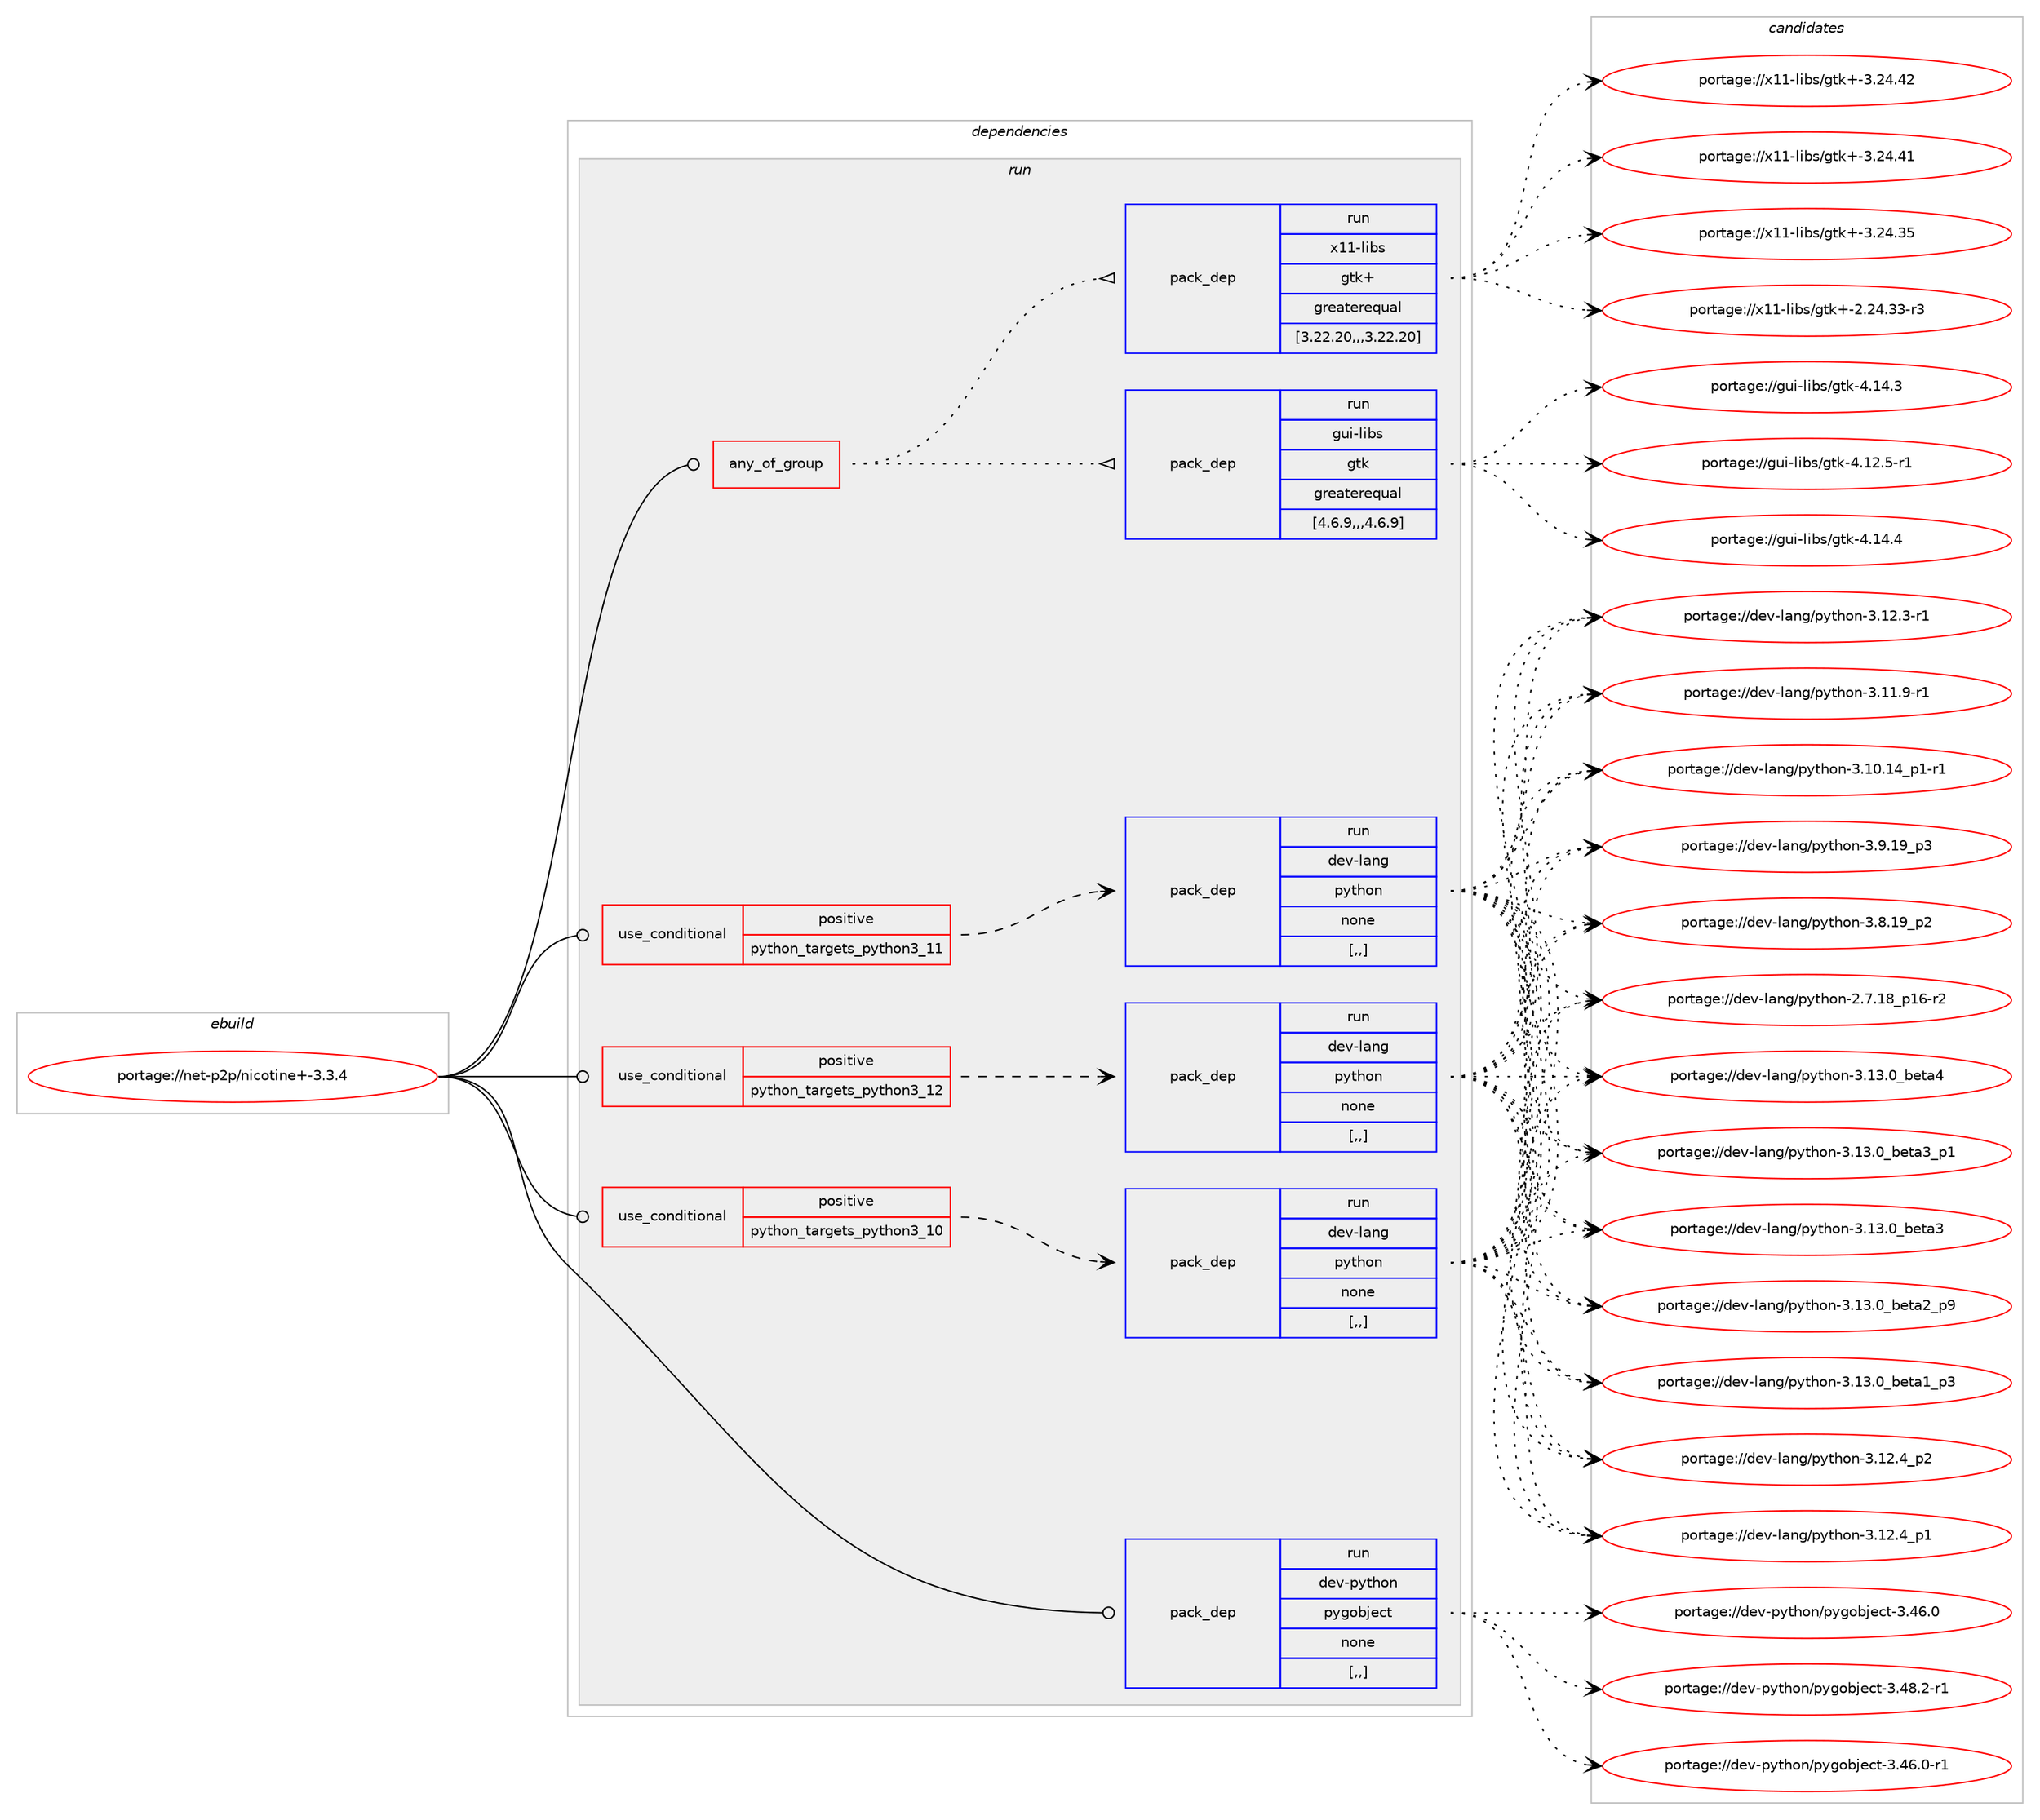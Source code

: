 digraph prolog {

# *************
# Graph options
# *************

newrank=true;
concentrate=true;
compound=true;
graph [rankdir=LR,fontname=Helvetica,fontsize=10,ranksep=1.5];#, ranksep=2.5, nodesep=0.2];
edge  [arrowhead=vee];
node  [fontname=Helvetica,fontsize=10];

# **********
# The ebuild
# **********

subgraph cluster_leftcol {
color=gray;
label=<<i>ebuild</i>>;
id [label="portage://net-p2p/nicotine+-3.3.4", color=red, width=4, href="../net-p2p/nicotine+-3.3.4.svg"];
}

# ****************
# The dependencies
# ****************

subgraph cluster_midcol {
color=gray;
label=<<i>dependencies</i>>;
subgraph cluster_compile {
fillcolor="#eeeeee";
style=filled;
label=<<i>compile</i>>;
}
subgraph cluster_compileandrun {
fillcolor="#eeeeee";
style=filled;
label=<<i>compile and run</i>>;
}
subgraph cluster_run {
fillcolor="#eeeeee";
style=filled;
label=<<i>run</i>>;
subgraph any2550 {
dependency381835 [label=<<TABLE BORDER="0" CELLBORDER="1" CELLSPACING="0" CELLPADDING="4"><TR><TD CELLPADDING="10">any_of_group</TD></TR></TABLE>>, shape=none, color=red];subgraph pack278433 {
dependency381836 [label=<<TABLE BORDER="0" CELLBORDER="1" CELLSPACING="0" CELLPADDING="4" WIDTH="220"><TR><TD ROWSPAN="6" CELLPADDING="30">pack_dep</TD></TR><TR><TD WIDTH="110">run</TD></TR><TR><TD>gui-libs</TD></TR><TR><TD>gtk</TD></TR><TR><TD>greaterequal</TD></TR><TR><TD>[4.6.9,,,4.6.9]</TD></TR></TABLE>>, shape=none, color=blue];
}
dependency381835:e -> dependency381836:w [weight=20,style="dotted",arrowhead="oinv"];
subgraph pack278434 {
dependency381837 [label=<<TABLE BORDER="0" CELLBORDER="1" CELLSPACING="0" CELLPADDING="4" WIDTH="220"><TR><TD ROWSPAN="6" CELLPADDING="30">pack_dep</TD></TR><TR><TD WIDTH="110">run</TD></TR><TR><TD>x11-libs</TD></TR><TR><TD>gtk+</TD></TR><TR><TD>greaterequal</TD></TR><TR><TD>[3.22.20,,,3.22.20]</TD></TR></TABLE>>, shape=none, color=blue];
}
dependency381835:e -> dependency381837:w [weight=20,style="dotted",arrowhead="oinv"];
}
id:e -> dependency381835:w [weight=20,style="solid",arrowhead="odot"];
subgraph cond100659 {
dependency381838 [label=<<TABLE BORDER="0" CELLBORDER="1" CELLSPACING="0" CELLPADDING="4"><TR><TD ROWSPAN="3" CELLPADDING="10">use_conditional</TD></TR><TR><TD>positive</TD></TR><TR><TD>python_targets_python3_10</TD></TR></TABLE>>, shape=none, color=red];
subgraph pack278435 {
dependency381839 [label=<<TABLE BORDER="0" CELLBORDER="1" CELLSPACING="0" CELLPADDING="4" WIDTH="220"><TR><TD ROWSPAN="6" CELLPADDING="30">pack_dep</TD></TR><TR><TD WIDTH="110">run</TD></TR><TR><TD>dev-lang</TD></TR><TR><TD>python</TD></TR><TR><TD>none</TD></TR><TR><TD>[,,]</TD></TR></TABLE>>, shape=none, color=blue];
}
dependency381838:e -> dependency381839:w [weight=20,style="dashed",arrowhead="vee"];
}
id:e -> dependency381838:w [weight=20,style="solid",arrowhead="odot"];
subgraph cond100660 {
dependency381840 [label=<<TABLE BORDER="0" CELLBORDER="1" CELLSPACING="0" CELLPADDING="4"><TR><TD ROWSPAN="3" CELLPADDING="10">use_conditional</TD></TR><TR><TD>positive</TD></TR><TR><TD>python_targets_python3_11</TD></TR></TABLE>>, shape=none, color=red];
subgraph pack278436 {
dependency381841 [label=<<TABLE BORDER="0" CELLBORDER="1" CELLSPACING="0" CELLPADDING="4" WIDTH="220"><TR><TD ROWSPAN="6" CELLPADDING="30">pack_dep</TD></TR><TR><TD WIDTH="110">run</TD></TR><TR><TD>dev-lang</TD></TR><TR><TD>python</TD></TR><TR><TD>none</TD></TR><TR><TD>[,,]</TD></TR></TABLE>>, shape=none, color=blue];
}
dependency381840:e -> dependency381841:w [weight=20,style="dashed",arrowhead="vee"];
}
id:e -> dependency381840:w [weight=20,style="solid",arrowhead="odot"];
subgraph cond100661 {
dependency381842 [label=<<TABLE BORDER="0" CELLBORDER="1" CELLSPACING="0" CELLPADDING="4"><TR><TD ROWSPAN="3" CELLPADDING="10">use_conditional</TD></TR><TR><TD>positive</TD></TR><TR><TD>python_targets_python3_12</TD></TR></TABLE>>, shape=none, color=red];
subgraph pack278437 {
dependency381843 [label=<<TABLE BORDER="0" CELLBORDER="1" CELLSPACING="0" CELLPADDING="4" WIDTH="220"><TR><TD ROWSPAN="6" CELLPADDING="30">pack_dep</TD></TR><TR><TD WIDTH="110">run</TD></TR><TR><TD>dev-lang</TD></TR><TR><TD>python</TD></TR><TR><TD>none</TD></TR><TR><TD>[,,]</TD></TR></TABLE>>, shape=none, color=blue];
}
dependency381842:e -> dependency381843:w [weight=20,style="dashed",arrowhead="vee"];
}
id:e -> dependency381842:w [weight=20,style="solid",arrowhead="odot"];
subgraph pack278438 {
dependency381844 [label=<<TABLE BORDER="0" CELLBORDER="1" CELLSPACING="0" CELLPADDING="4" WIDTH="220"><TR><TD ROWSPAN="6" CELLPADDING="30">pack_dep</TD></TR><TR><TD WIDTH="110">run</TD></TR><TR><TD>dev-python</TD></TR><TR><TD>pygobject</TD></TR><TR><TD>none</TD></TR><TR><TD>[,,]</TD></TR></TABLE>>, shape=none, color=blue];
}
id:e -> dependency381844:w [weight=20,style="solid",arrowhead="odot"];
}
}

# **************
# The candidates
# **************

subgraph cluster_choices {
rank=same;
color=gray;
label=<<i>candidates</i>>;

subgraph choice278433 {
color=black;
nodesep=1;
choice10311710545108105981154710311610745524649524652 [label="portage://gui-libs/gtk-4.14.4", color=red, width=4,href="../gui-libs/gtk-4.14.4.svg"];
choice10311710545108105981154710311610745524649524651 [label="portage://gui-libs/gtk-4.14.3", color=red, width=4,href="../gui-libs/gtk-4.14.3.svg"];
choice103117105451081059811547103116107455246495046534511449 [label="portage://gui-libs/gtk-4.12.5-r1", color=red, width=4,href="../gui-libs/gtk-4.12.5-r1.svg"];
dependency381836:e -> choice10311710545108105981154710311610745524649524652:w [style=dotted,weight="100"];
dependency381836:e -> choice10311710545108105981154710311610745524649524651:w [style=dotted,weight="100"];
dependency381836:e -> choice103117105451081059811547103116107455246495046534511449:w [style=dotted,weight="100"];
}
subgraph choice278434 {
color=black;
nodesep=1;
choice1204949451081059811547103116107434551465052465250 [label="portage://x11-libs/gtk+-3.24.42", color=red, width=4,href="../x11-libs/gtk+-3.24.42.svg"];
choice1204949451081059811547103116107434551465052465249 [label="portage://x11-libs/gtk+-3.24.41", color=red, width=4,href="../x11-libs/gtk+-3.24.41.svg"];
choice1204949451081059811547103116107434551465052465153 [label="portage://x11-libs/gtk+-3.24.35", color=red, width=4,href="../x11-libs/gtk+-3.24.35.svg"];
choice12049494510810598115471031161074345504650524651514511451 [label="portage://x11-libs/gtk+-2.24.33-r3", color=red, width=4,href="../x11-libs/gtk+-2.24.33-r3.svg"];
dependency381837:e -> choice1204949451081059811547103116107434551465052465250:w [style=dotted,weight="100"];
dependency381837:e -> choice1204949451081059811547103116107434551465052465249:w [style=dotted,weight="100"];
dependency381837:e -> choice1204949451081059811547103116107434551465052465153:w [style=dotted,weight="100"];
dependency381837:e -> choice12049494510810598115471031161074345504650524651514511451:w [style=dotted,weight="100"];
}
subgraph choice278435 {
color=black;
nodesep=1;
choice1001011184510897110103471121211161041111104551464951464895981011169752 [label="portage://dev-lang/python-3.13.0_beta4", color=red, width=4,href="../dev-lang/python-3.13.0_beta4.svg"];
choice10010111845108971101034711212111610411111045514649514648959810111697519511249 [label="portage://dev-lang/python-3.13.0_beta3_p1", color=red, width=4,href="../dev-lang/python-3.13.0_beta3_p1.svg"];
choice1001011184510897110103471121211161041111104551464951464895981011169751 [label="portage://dev-lang/python-3.13.0_beta3", color=red, width=4,href="../dev-lang/python-3.13.0_beta3.svg"];
choice10010111845108971101034711212111610411111045514649514648959810111697509511257 [label="portage://dev-lang/python-3.13.0_beta2_p9", color=red, width=4,href="../dev-lang/python-3.13.0_beta2_p9.svg"];
choice10010111845108971101034711212111610411111045514649514648959810111697499511251 [label="portage://dev-lang/python-3.13.0_beta1_p3", color=red, width=4,href="../dev-lang/python-3.13.0_beta1_p3.svg"];
choice100101118451089711010347112121116104111110455146495046529511250 [label="portage://dev-lang/python-3.12.4_p2", color=red, width=4,href="../dev-lang/python-3.12.4_p2.svg"];
choice100101118451089711010347112121116104111110455146495046529511249 [label="portage://dev-lang/python-3.12.4_p1", color=red, width=4,href="../dev-lang/python-3.12.4_p1.svg"];
choice100101118451089711010347112121116104111110455146495046514511449 [label="portage://dev-lang/python-3.12.3-r1", color=red, width=4,href="../dev-lang/python-3.12.3-r1.svg"];
choice100101118451089711010347112121116104111110455146494946574511449 [label="portage://dev-lang/python-3.11.9-r1", color=red, width=4,href="../dev-lang/python-3.11.9-r1.svg"];
choice100101118451089711010347112121116104111110455146494846495295112494511449 [label="portage://dev-lang/python-3.10.14_p1-r1", color=red, width=4,href="../dev-lang/python-3.10.14_p1-r1.svg"];
choice100101118451089711010347112121116104111110455146574649579511251 [label="portage://dev-lang/python-3.9.19_p3", color=red, width=4,href="../dev-lang/python-3.9.19_p3.svg"];
choice100101118451089711010347112121116104111110455146564649579511250 [label="portage://dev-lang/python-3.8.19_p2", color=red, width=4,href="../dev-lang/python-3.8.19_p2.svg"];
choice100101118451089711010347112121116104111110455046554649569511249544511450 [label="portage://dev-lang/python-2.7.18_p16-r2", color=red, width=4,href="../dev-lang/python-2.7.18_p16-r2.svg"];
dependency381839:e -> choice1001011184510897110103471121211161041111104551464951464895981011169752:w [style=dotted,weight="100"];
dependency381839:e -> choice10010111845108971101034711212111610411111045514649514648959810111697519511249:w [style=dotted,weight="100"];
dependency381839:e -> choice1001011184510897110103471121211161041111104551464951464895981011169751:w [style=dotted,weight="100"];
dependency381839:e -> choice10010111845108971101034711212111610411111045514649514648959810111697509511257:w [style=dotted,weight="100"];
dependency381839:e -> choice10010111845108971101034711212111610411111045514649514648959810111697499511251:w [style=dotted,weight="100"];
dependency381839:e -> choice100101118451089711010347112121116104111110455146495046529511250:w [style=dotted,weight="100"];
dependency381839:e -> choice100101118451089711010347112121116104111110455146495046529511249:w [style=dotted,weight="100"];
dependency381839:e -> choice100101118451089711010347112121116104111110455146495046514511449:w [style=dotted,weight="100"];
dependency381839:e -> choice100101118451089711010347112121116104111110455146494946574511449:w [style=dotted,weight="100"];
dependency381839:e -> choice100101118451089711010347112121116104111110455146494846495295112494511449:w [style=dotted,weight="100"];
dependency381839:e -> choice100101118451089711010347112121116104111110455146574649579511251:w [style=dotted,weight="100"];
dependency381839:e -> choice100101118451089711010347112121116104111110455146564649579511250:w [style=dotted,weight="100"];
dependency381839:e -> choice100101118451089711010347112121116104111110455046554649569511249544511450:w [style=dotted,weight="100"];
}
subgraph choice278436 {
color=black;
nodesep=1;
choice1001011184510897110103471121211161041111104551464951464895981011169752 [label="portage://dev-lang/python-3.13.0_beta4", color=red, width=4,href="../dev-lang/python-3.13.0_beta4.svg"];
choice10010111845108971101034711212111610411111045514649514648959810111697519511249 [label="portage://dev-lang/python-3.13.0_beta3_p1", color=red, width=4,href="../dev-lang/python-3.13.0_beta3_p1.svg"];
choice1001011184510897110103471121211161041111104551464951464895981011169751 [label="portage://dev-lang/python-3.13.0_beta3", color=red, width=4,href="../dev-lang/python-3.13.0_beta3.svg"];
choice10010111845108971101034711212111610411111045514649514648959810111697509511257 [label="portage://dev-lang/python-3.13.0_beta2_p9", color=red, width=4,href="../dev-lang/python-3.13.0_beta2_p9.svg"];
choice10010111845108971101034711212111610411111045514649514648959810111697499511251 [label="portage://dev-lang/python-3.13.0_beta1_p3", color=red, width=4,href="../dev-lang/python-3.13.0_beta1_p3.svg"];
choice100101118451089711010347112121116104111110455146495046529511250 [label="portage://dev-lang/python-3.12.4_p2", color=red, width=4,href="../dev-lang/python-3.12.4_p2.svg"];
choice100101118451089711010347112121116104111110455146495046529511249 [label="portage://dev-lang/python-3.12.4_p1", color=red, width=4,href="../dev-lang/python-3.12.4_p1.svg"];
choice100101118451089711010347112121116104111110455146495046514511449 [label="portage://dev-lang/python-3.12.3-r1", color=red, width=4,href="../dev-lang/python-3.12.3-r1.svg"];
choice100101118451089711010347112121116104111110455146494946574511449 [label="portage://dev-lang/python-3.11.9-r1", color=red, width=4,href="../dev-lang/python-3.11.9-r1.svg"];
choice100101118451089711010347112121116104111110455146494846495295112494511449 [label="portage://dev-lang/python-3.10.14_p1-r1", color=red, width=4,href="../dev-lang/python-3.10.14_p1-r1.svg"];
choice100101118451089711010347112121116104111110455146574649579511251 [label="portage://dev-lang/python-3.9.19_p3", color=red, width=4,href="../dev-lang/python-3.9.19_p3.svg"];
choice100101118451089711010347112121116104111110455146564649579511250 [label="portage://dev-lang/python-3.8.19_p2", color=red, width=4,href="../dev-lang/python-3.8.19_p2.svg"];
choice100101118451089711010347112121116104111110455046554649569511249544511450 [label="portage://dev-lang/python-2.7.18_p16-r2", color=red, width=4,href="../dev-lang/python-2.7.18_p16-r2.svg"];
dependency381841:e -> choice1001011184510897110103471121211161041111104551464951464895981011169752:w [style=dotted,weight="100"];
dependency381841:e -> choice10010111845108971101034711212111610411111045514649514648959810111697519511249:w [style=dotted,weight="100"];
dependency381841:e -> choice1001011184510897110103471121211161041111104551464951464895981011169751:w [style=dotted,weight="100"];
dependency381841:e -> choice10010111845108971101034711212111610411111045514649514648959810111697509511257:w [style=dotted,weight="100"];
dependency381841:e -> choice10010111845108971101034711212111610411111045514649514648959810111697499511251:w [style=dotted,weight="100"];
dependency381841:e -> choice100101118451089711010347112121116104111110455146495046529511250:w [style=dotted,weight="100"];
dependency381841:e -> choice100101118451089711010347112121116104111110455146495046529511249:w [style=dotted,weight="100"];
dependency381841:e -> choice100101118451089711010347112121116104111110455146495046514511449:w [style=dotted,weight="100"];
dependency381841:e -> choice100101118451089711010347112121116104111110455146494946574511449:w [style=dotted,weight="100"];
dependency381841:e -> choice100101118451089711010347112121116104111110455146494846495295112494511449:w [style=dotted,weight="100"];
dependency381841:e -> choice100101118451089711010347112121116104111110455146574649579511251:w [style=dotted,weight="100"];
dependency381841:e -> choice100101118451089711010347112121116104111110455146564649579511250:w [style=dotted,weight="100"];
dependency381841:e -> choice100101118451089711010347112121116104111110455046554649569511249544511450:w [style=dotted,weight="100"];
}
subgraph choice278437 {
color=black;
nodesep=1;
choice1001011184510897110103471121211161041111104551464951464895981011169752 [label="portage://dev-lang/python-3.13.0_beta4", color=red, width=4,href="../dev-lang/python-3.13.0_beta4.svg"];
choice10010111845108971101034711212111610411111045514649514648959810111697519511249 [label="portage://dev-lang/python-3.13.0_beta3_p1", color=red, width=4,href="../dev-lang/python-3.13.0_beta3_p1.svg"];
choice1001011184510897110103471121211161041111104551464951464895981011169751 [label="portage://dev-lang/python-3.13.0_beta3", color=red, width=4,href="../dev-lang/python-3.13.0_beta3.svg"];
choice10010111845108971101034711212111610411111045514649514648959810111697509511257 [label="portage://dev-lang/python-3.13.0_beta2_p9", color=red, width=4,href="../dev-lang/python-3.13.0_beta2_p9.svg"];
choice10010111845108971101034711212111610411111045514649514648959810111697499511251 [label="portage://dev-lang/python-3.13.0_beta1_p3", color=red, width=4,href="../dev-lang/python-3.13.0_beta1_p3.svg"];
choice100101118451089711010347112121116104111110455146495046529511250 [label="portage://dev-lang/python-3.12.4_p2", color=red, width=4,href="../dev-lang/python-3.12.4_p2.svg"];
choice100101118451089711010347112121116104111110455146495046529511249 [label="portage://dev-lang/python-3.12.4_p1", color=red, width=4,href="../dev-lang/python-3.12.4_p1.svg"];
choice100101118451089711010347112121116104111110455146495046514511449 [label="portage://dev-lang/python-3.12.3-r1", color=red, width=4,href="../dev-lang/python-3.12.3-r1.svg"];
choice100101118451089711010347112121116104111110455146494946574511449 [label="portage://dev-lang/python-3.11.9-r1", color=red, width=4,href="../dev-lang/python-3.11.9-r1.svg"];
choice100101118451089711010347112121116104111110455146494846495295112494511449 [label="portage://dev-lang/python-3.10.14_p1-r1", color=red, width=4,href="../dev-lang/python-3.10.14_p1-r1.svg"];
choice100101118451089711010347112121116104111110455146574649579511251 [label="portage://dev-lang/python-3.9.19_p3", color=red, width=4,href="../dev-lang/python-3.9.19_p3.svg"];
choice100101118451089711010347112121116104111110455146564649579511250 [label="portage://dev-lang/python-3.8.19_p2", color=red, width=4,href="../dev-lang/python-3.8.19_p2.svg"];
choice100101118451089711010347112121116104111110455046554649569511249544511450 [label="portage://dev-lang/python-2.7.18_p16-r2", color=red, width=4,href="../dev-lang/python-2.7.18_p16-r2.svg"];
dependency381843:e -> choice1001011184510897110103471121211161041111104551464951464895981011169752:w [style=dotted,weight="100"];
dependency381843:e -> choice10010111845108971101034711212111610411111045514649514648959810111697519511249:w [style=dotted,weight="100"];
dependency381843:e -> choice1001011184510897110103471121211161041111104551464951464895981011169751:w [style=dotted,weight="100"];
dependency381843:e -> choice10010111845108971101034711212111610411111045514649514648959810111697509511257:w [style=dotted,weight="100"];
dependency381843:e -> choice10010111845108971101034711212111610411111045514649514648959810111697499511251:w [style=dotted,weight="100"];
dependency381843:e -> choice100101118451089711010347112121116104111110455146495046529511250:w [style=dotted,weight="100"];
dependency381843:e -> choice100101118451089711010347112121116104111110455146495046529511249:w [style=dotted,weight="100"];
dependency381843:e -> choice100101118451089711010347112121116104111110455146495046514511449:w [style=dotted,weight="100"];
dependency381843:e -> choice100101118451089711010347112121116104111110455146494946574511449:w [style=dotted,weight="100"];
dependency381843:e -> choice100101118451089711010347112121116104111110455146494846495295112494511449:w [style=dotted,weight="100"];
dependency381843:e -> choice100101118451089711010347112121116104111110455146574649579511251:w [style=dotted,weight="100"];
dependency381843:e -> choice100101118451089711010347112121116104111110455146564649579511250:w [style=dotted,weight="100"];
dependency381843:e -> choice100101118451089711010347112121116104111110455046554649569511249544511450:w [style=dotted,weight="100"];
}
subgraph choice278438 {
color=black;
nodesep=1;
choice10010111845112121116104111110471121211031119810610199116455146525646504511449 [label="portage://dev-python/pygobject-3.48.2-r1", color=red, width=4,href="../dev-python/pygobject-3.48.2-r1.svg"];
choice10010111845112121116104111110471121211031119810610199116455146525446484511449 [label="portage://dev-python/pygobject-3.46.0-r1", color=red, width=4,href="../dev-python/pygobject-3.46.0-r1.svg"];
choice1001011184511212111610411111047112121103111981061019911645514652544648 [label="portage://dev-python/pygobject-3.46.0", color=red, width=4,href="../dev-python/pygobject-3.46.0.svg"];
dependency381844:e -> choice10010111845112121116104111110471121211031119810610199116455146525646504511449:w [style=dotted,weight="100"];
dependency381844:e -> choice10010111845112121116104111110471121211031119810610199116455146525446484511449:w [style=dotted,weight="100"];
dependency381844:e -> choice1001011184511212111610411111047112121103111981061019911645514652544648:w [style=dotted,weight="100"];
}
}

}
